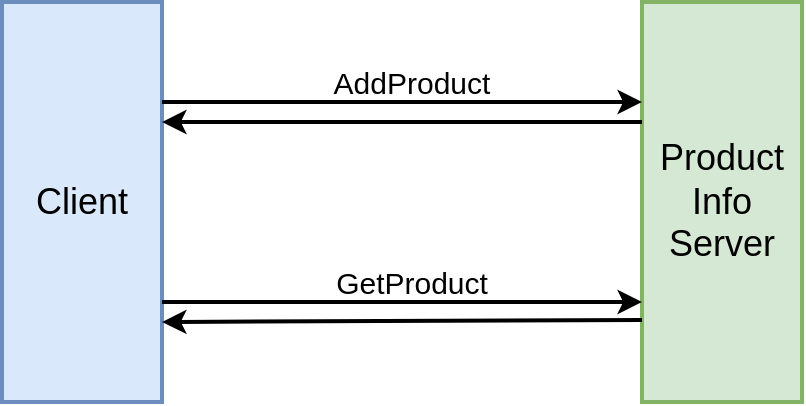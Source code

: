 <mxfile version="12.7.1" type="device"><diagram id="1WBsJeFMTUjEz_62GICS" name="Page-1"><mxGraphModel dx="1531" dy="670" grid="1" gridSize="10" guides="1" tooltips="1" connect="1" arrows="1" fold="1" page="1" pageScale="1" pageWidth="2000" pageHeight="2000" math="0" shadow="0"><root><mxCell id="0"/><mxCell id="1" parent="0"/><mxCell id="Oaz8s0V6UK_xXIBnU-Xt-1" value="&lt;font style=&quot;font-size: 18px&quot;&gt;Client&lt;/font&gt;" style="rounded=0;whiteSpace=wrap;html=1;strokeWidth=2;fillColor=#dae8fc;strokeColor=#6c8ebf;" vertex="1" parent="1"><mxGeometry x="280" y="160" width="80" height="200" as="geometry"/></mxCell><mxCell id="Oaz8s0V6UK_xXIBnU-Xt-2" value="&lt;font style=&quot;font-size: 18px&quot;&gt;Product&lt;br&gt;Info&lt;br&gt;Server&lt;br&gt;&lt;/font&gt;" style="rounded=0;whiteSpace=wrap;html=1;strokeWidth=2;fillColor=#d5e8d4;strokeColor=#82b366;" vertex="1" parent="1"><mxGeometry x="600" y="160" width="80" height="200" as="geometry"/></mxCell><mxCell id="Oaz8s0V6UK_xXIBnU-Xt-4" value="" style="endArrow=classic;html=1;entryX=0;entryY=0.25;entryDx=0;entryDy=0;exitX=1;exitY=0.25;exitDx=0;exitDy=0;strokeWidth=2;" edge="1" parent="1" source="Oaz8s0V6UK_xXIBnU-Xt-1" target="Oaz8s0V6UK_xXIBnU-Xt-2"><mxGeometry width="50" height="50" relative="1" as="geometry"><mxPoint x="280" y="430" as="sourcePoint"/><mxPoint x="330" y="380" as="targetPoint"/></mxGeometry></mxCell><mxCell id="Oaz8s0V6UK_xXIBnU-Xt-6" value="" style="endArrow=classic;html=1;strokeWidth=2;exitX=0;exitY=0.3;exitDx=0;exitDy=0;exitPerimeter=0;entryX=1;entryY=0.3;entryDx=0;entryDy=0;entryPerimeter=0;" edge="1" parent="1" source="Oaz8s0V6UK_xXIBnU-Xt-2" target="Oaz8s0V6UK_xXIBnU-Xt-1"><mxGeometry width="50" height="50" relative="1" as="geometry"><mxPoint x="550" y="270" as="sourcePoint"/><mxPoint x="360" y="220" as="targetPoint"/></mxGeometry></mxCell><mxCell id="Oaz8s0V6UK_xXIBnU-Xt-8" value="" style="endArrow=classic;html=1;strokeWidth=2;entryX=0;entryY=0.75;entryDx=0;entryDy=0;exitX=1;exitY=0.75;exitDx=0;exitDy=0;" edge="1" parent="1" source="Oaz8s0V6UK_xXIBnU-Xt-1" target="Oaz8s0V6UK_xXIBnU-Xt-2"><mxGeometry width="50" height="50" relative="1" as="geometry"><mxPoint x="280" y="430" as="sourcePoint"/><mxPoint x="330" y="380" as="targetPoint"/></mxGeometry></mxCell><mxCell id="Oaz8s0V6UK_xXIBnU-Xt-9" value="" style="endArrow=classic;html=1;strokeWidth=2;exitX=0;exitY=0.795;exitDx=0;exitDy=0;exitPerimeter=0;entryX=1;entryY=0.8;entryDx=0;entryDy=0;entryPerimeter=0;" edge="1" parent="1" source="Oaz8s0V6UK_xXIBnU-Xt-2" target="Oaz8s0V6UK_xXIBnU-Xt-1"><mxGeometry width="50" height="50" relative="1" as="geometry"><mxPoint x="610" y="231" as="sourcePoint"/><mxPoint x="370" y="230" as="targetPoint"/></mxGeometry></mxCell><mxCell id="Oaz8s0V6UK_xXIBnU-Xt-11" value="&lt;font style=&quot;font-size: 15px&quot;&gt;AddProduct&lt;/font&gt;" style="text;html=1;strokeColor=none;fillColor=none;align=center;verticalAlign=middle;whiteSpace=wrap;rounded=0;" vertex="1" parent="1"><mxGeometry x="440" y="190" width="90" height="20" as="geometry"/></mxCell><mxCell id="Oaz8s0V6UK_xXIBnU-Xt-17" value="&lt;font style=&quot;font-size: 15px&quot;&gt;GetProduct&lt;/font&gt;" style="text;html=1;strokeColor=none;fillColor=none;align=center;verticalAlign=middle;whiteSpace=wrap;rounded=0;" vertex="1" parent="1"><mxGeometry x="440" y="290" width="90" height="20" as="geometry"/></mxCell></root></mxGraphModel></diagram></mxfile>